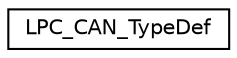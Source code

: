 digraph "Graphical Class Hierarchy"
{
  edge [fontname="Helvetica",fontsize="10",labelfontname="Helvetica",labelfontsize="10"];
  node [fontname="Helvetica",fontsize="10",shape=record];
  rankdir="LR";
  Node1 [label="LPC_CAN_TypeDef",height=0.2,width=0.4,color="black", fillcolor="white", style="filled",URL="$d1/dba/structLPC__CAN__TypeDef.html"];
}

